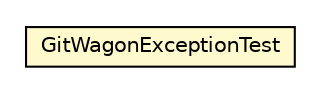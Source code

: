 #!/usr/local/bin/dot
#
# Class diagram 
# Generated by UMLGraph version R5_6-24-gf6e263 (http://www.umlgraph.org/)
#

digraph G {
	edge [fontname="Helvetica",fontsize=10,labelfontname="Helvetica",labelfontsize=10];
	node [fontname="Helvetica",fontsize=10,shape=plaintext];
	nodesep=0.25;
	ranksep=0.5;
	// net.trajano.wagon.git.test.GitWagonExceptionTest
	c36 [label=<<table title="net.trajano.wagon.git.test.GitWagonExceptionTest" border="0" cellborder="1" cellspacing="0" cellpadding="2" port="p" bgcolor="lemonChiffon" href="./GitWagonExceptionTest.html">
		<tr><td><table border="0" cellspacing="0" cellpadding="1">
<tr><td align="center" balign="center"> GitWagonExceptionTest </td></tr>
		</table></td></tr>
		</table>>, URL="./GitWagonExceptionTest.html", fontname="Helvetica", fontcolor="black", fontsize=10.0];
}

